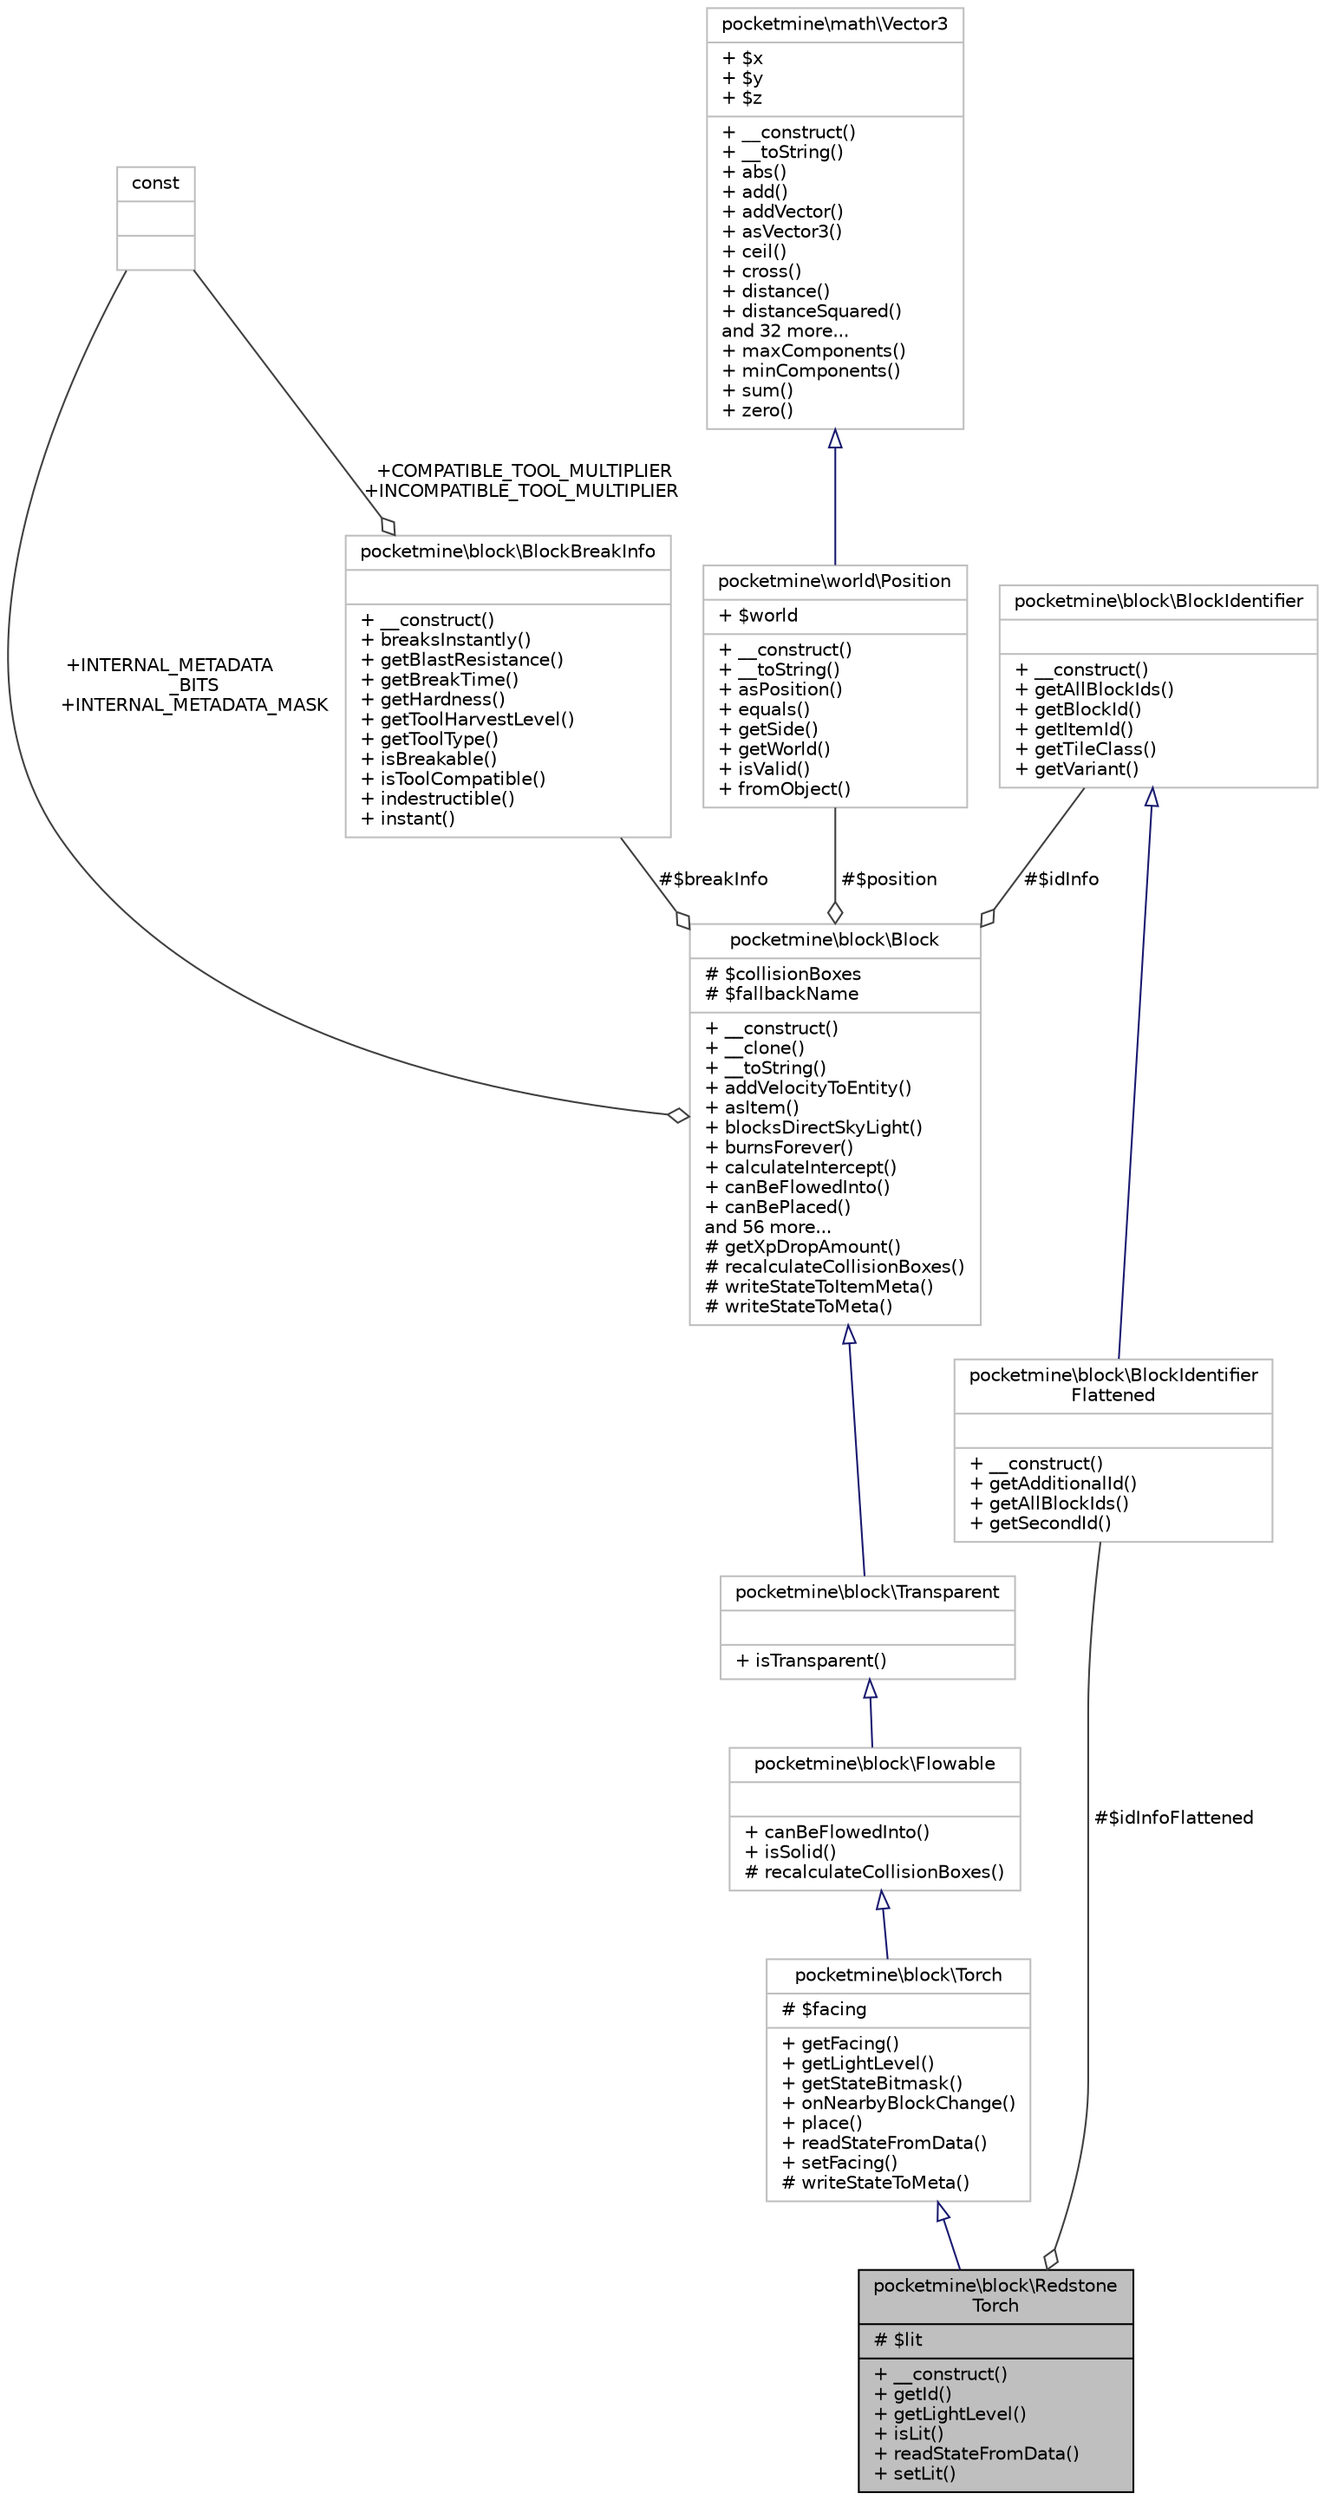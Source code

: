 digraph "pocketmine\block\RedstoneTorch"
{
 // INTERACTIVE_SVG=YES
 // LATEX_PDF_SIZE
  edge [fontname="Helvetica",fontsize="10",labelfontname="Helvetica",labelfontsize="10"];
  node [fontname="Helvetica",fontsize="10",shape=record];
  Node1 [label="{pocketmine\\block\\Redstone\lTorch\n|# $lit\l|+ __construct()\l+ getId()\l+ getLightLevel()\l+ isLit()\l+ readStateFromData()\l+ setLit()\l}",height=0.2,width=0.4,color="black", fillcolor="grey75", style="filled", fontcolor="black",tooltip=" "];
  Node2 -> Node1 [dir="back",color="midnightblue",fontsize="10",style="solid",arrowtail="onormal",fontname="Helvetica"];
  Node2 [label="{pocketmine\\block\\Torch\n|# $facing\l|+ getFacing()\l+ getLightLevel()\l+ getStateBitmask()\l+ onNearbyBlockChange()\l+ place()\l+ readStateFromData()\l+ setFacing()\l# writeStateToMeta()\l}",height=0.2,width=0.4,color="grey75", fillcolor="white", style="filled",URL="$d2/d00/classpocketmine_1_1block_1_1_torch.html",tooltip=" "];
  Node3 -> Node2 [dir="back",color="midnightblue",fontsize="10",style="solid",arrowtail="onormal",fontname="Helvetica"];
  Node3 [label="{pocketmine\\block\\Flowable\n||+ canBeFlowedInto()\l+ isSolid()\l# recalculateCollisionBoxes()\l}",height=0.2,width=0.4,color="grey75", fillcolor="white", style="filled",URL="$d3/d1e/classpocketmine_1_1block_1_1_flowable.html",tooltip=" "];
  Node4 -> Node3 [dir="back",color="midnightblue",fontsize="10",style="solid",arrowtail="onormal",fontname="Helvetica"];
  Node4 [label="{pocketmine\\block\\Transparent\n||+ isTransparent()\l}",height=0.2,width=0.4,color="grey75", fillcolor="white", style="filled",URL="$d5/d1b/classpocketmine_1_1block_1_1_transparent.html",tooltip=" "];
  Node5 -> Node4 [dir="back",color="midnightblue",fontsize="10",style="solid",arrowtail="onormal",fontname="Helvetica"];
  Node5 [label="{pocketmine\\block\\Block\n|# $collisionBoxes\l# $fallbackName\l|+ __construct()\l+ __clone()\l+ __toString()\l+ addVelocityToEntity()\l+ asItem()\l+ blocksDirectSkyLight()\l+ burnsForever()\l+ calculateIntercept()\l+ canBeFlowedInto()\l+ canBePlaced()\land 56 more...\l# getXpDropAmount()\l# recalculateCollisionBoxes()\l# writeStateToItemMeta()\l# writeStateToMeta()\l}",height=0.2,width=0.4,color="grey75", fillcolor="white", style="filled",URL="$d7/d27/classpocketmine_1_1block_1_1_block.html",tooltip=" "];
  Node6 -> Node5 [color="grey25",fontsize="10",style="solid",label=" +INTERNAL_METADATA\l_BITS\n+INTERNAL_METADATA_MASK" ,arrowhead="odiamond",fontname="Helvetica"];
  Node6 [label="{const\n||}",height=0.2,width=0.4,color="grey75", fillcolor="white", style="filled",tooltip=" "];
  Node7 -> Node5 [color="grey25",fontsize="10",style="solid",label=" #$idInfo" ,arrowhead="odiamond",fontname="Helvetica"];
  Node7 [label="{pocketmine\\block\\BlockIdentifier\n||+ __construct()\l+ getAllBlockIds()\l+ getBlockId()\l+ getItemId()\l+ getTileClass()\l+ getVariant()\l}",height=0.2,width=0.4,color="grey75", fillcolor="white", style="filled",URL="$dd/d18/classpocketmine_1_1block_1_1_block_identifier.html",tooltip=" "];
  Node8 -> Node5 [color="grey25",fontsize="10",style="solid",label=" #$breakInfo" ,arrowhead="odiamond",fontname="Helvetica"];
  Node8 [label="{pocketmine\\block\\BlockBreakInfo\n||+ __construct()\l+ breaksInstantly()\l+ getBlastResistance()\l+ getBreakTime()\l+ getHardness()\l+ getToolHarvestLevel()\l+ getToolType()\l+ isBreakable()\l+ isToolCompatible()\l+ indestructible()\l+ instant()\l}",height=0.2,width=0.4,color="grey75", fillcolor="white", style="filled",URL="$d3/d10/classpocketmine_1_1block_1_1_block_break_info.html",tooltip=" "];
  Node6 -> Node8 [color="grey25",fontsize="10",style="solid",label=" +COMPATIBLE_TOOL_MULTIPLIER\n+INCOMPATIBLE_TOOL_MULTIPLIER" ,arrowhead="odiamond",fontname="Helvetica"];
  Node9 -> Node5 [color="grey25",fontsize="10",style="solid",label=" #$position" ,arrowhead="odiamond",fontname="Helvetica"];
  Node9 [label="{pocketmine\\world\\Position\n|+ $world\l|+ __construct()\l+ __toString()\l+ asPosition()\l+ equals()\l+ getSide()\l+ getWorld()\l+ isValid()\l+ fromObject()\l}",height=0.2,width=0.4,color="grey75", fillcolor="white", style="filled",URL="$d5/dd2/classpocketmine_1_1world_1_1_position.html",tooltip=" "];
  Node10 -> Node9 [dir="back",color="midnightblue",fontsize="10",style="solid",arrowtail="onormal",fontname="Helvetica"];
  Node10 [label="{pocketmine\\math\\Vector3\n|+ $x\l+ $y\l+ $z\l|+ __construct()\l+ __toString()\l+ abs()\l+ add()\l+ addVector()\l+ asVector3()\l+ ceil()\l+ cross()\l+ distance()\l+ distanceSquared()\land 32 more...\l+ maxComponents()\l+ minComponents()\l+ sum()\l+ zero()\l}",height=0.2,width=0.4,color="grey75", fillcolor="white", style="filled",URL="$d2/d90/classpocketmine_1_1math_1_1_vector3.html",tooltip=" "];
  Node11 -> Node1 [color="grey25",fontsize="10",style="solid",label=" #$idInfoFlattened" ,arrowhead="odiamond",fontname="Helvetica"];
  Node11 [label="{pocketmine\\block\\BlockIdentifier\lFlattened\n||+ __construct()\l+ getAdditionalId()\l+ getAllBlockIds()\l+ getSecondId()\l}",height=0.2,width=0.4,color="grey75", fillcolor="white", style="filled",URL="$dc/dfd/classpocketmine_1_1block_1_1_block_identifier_flattened.html",tooltip=" "];
  Node7 -> Node11 [dir="back",color="midnightblue",fontsize="10",style="solid",arrowtail="onormal",fontname="Helvetica"];
}
